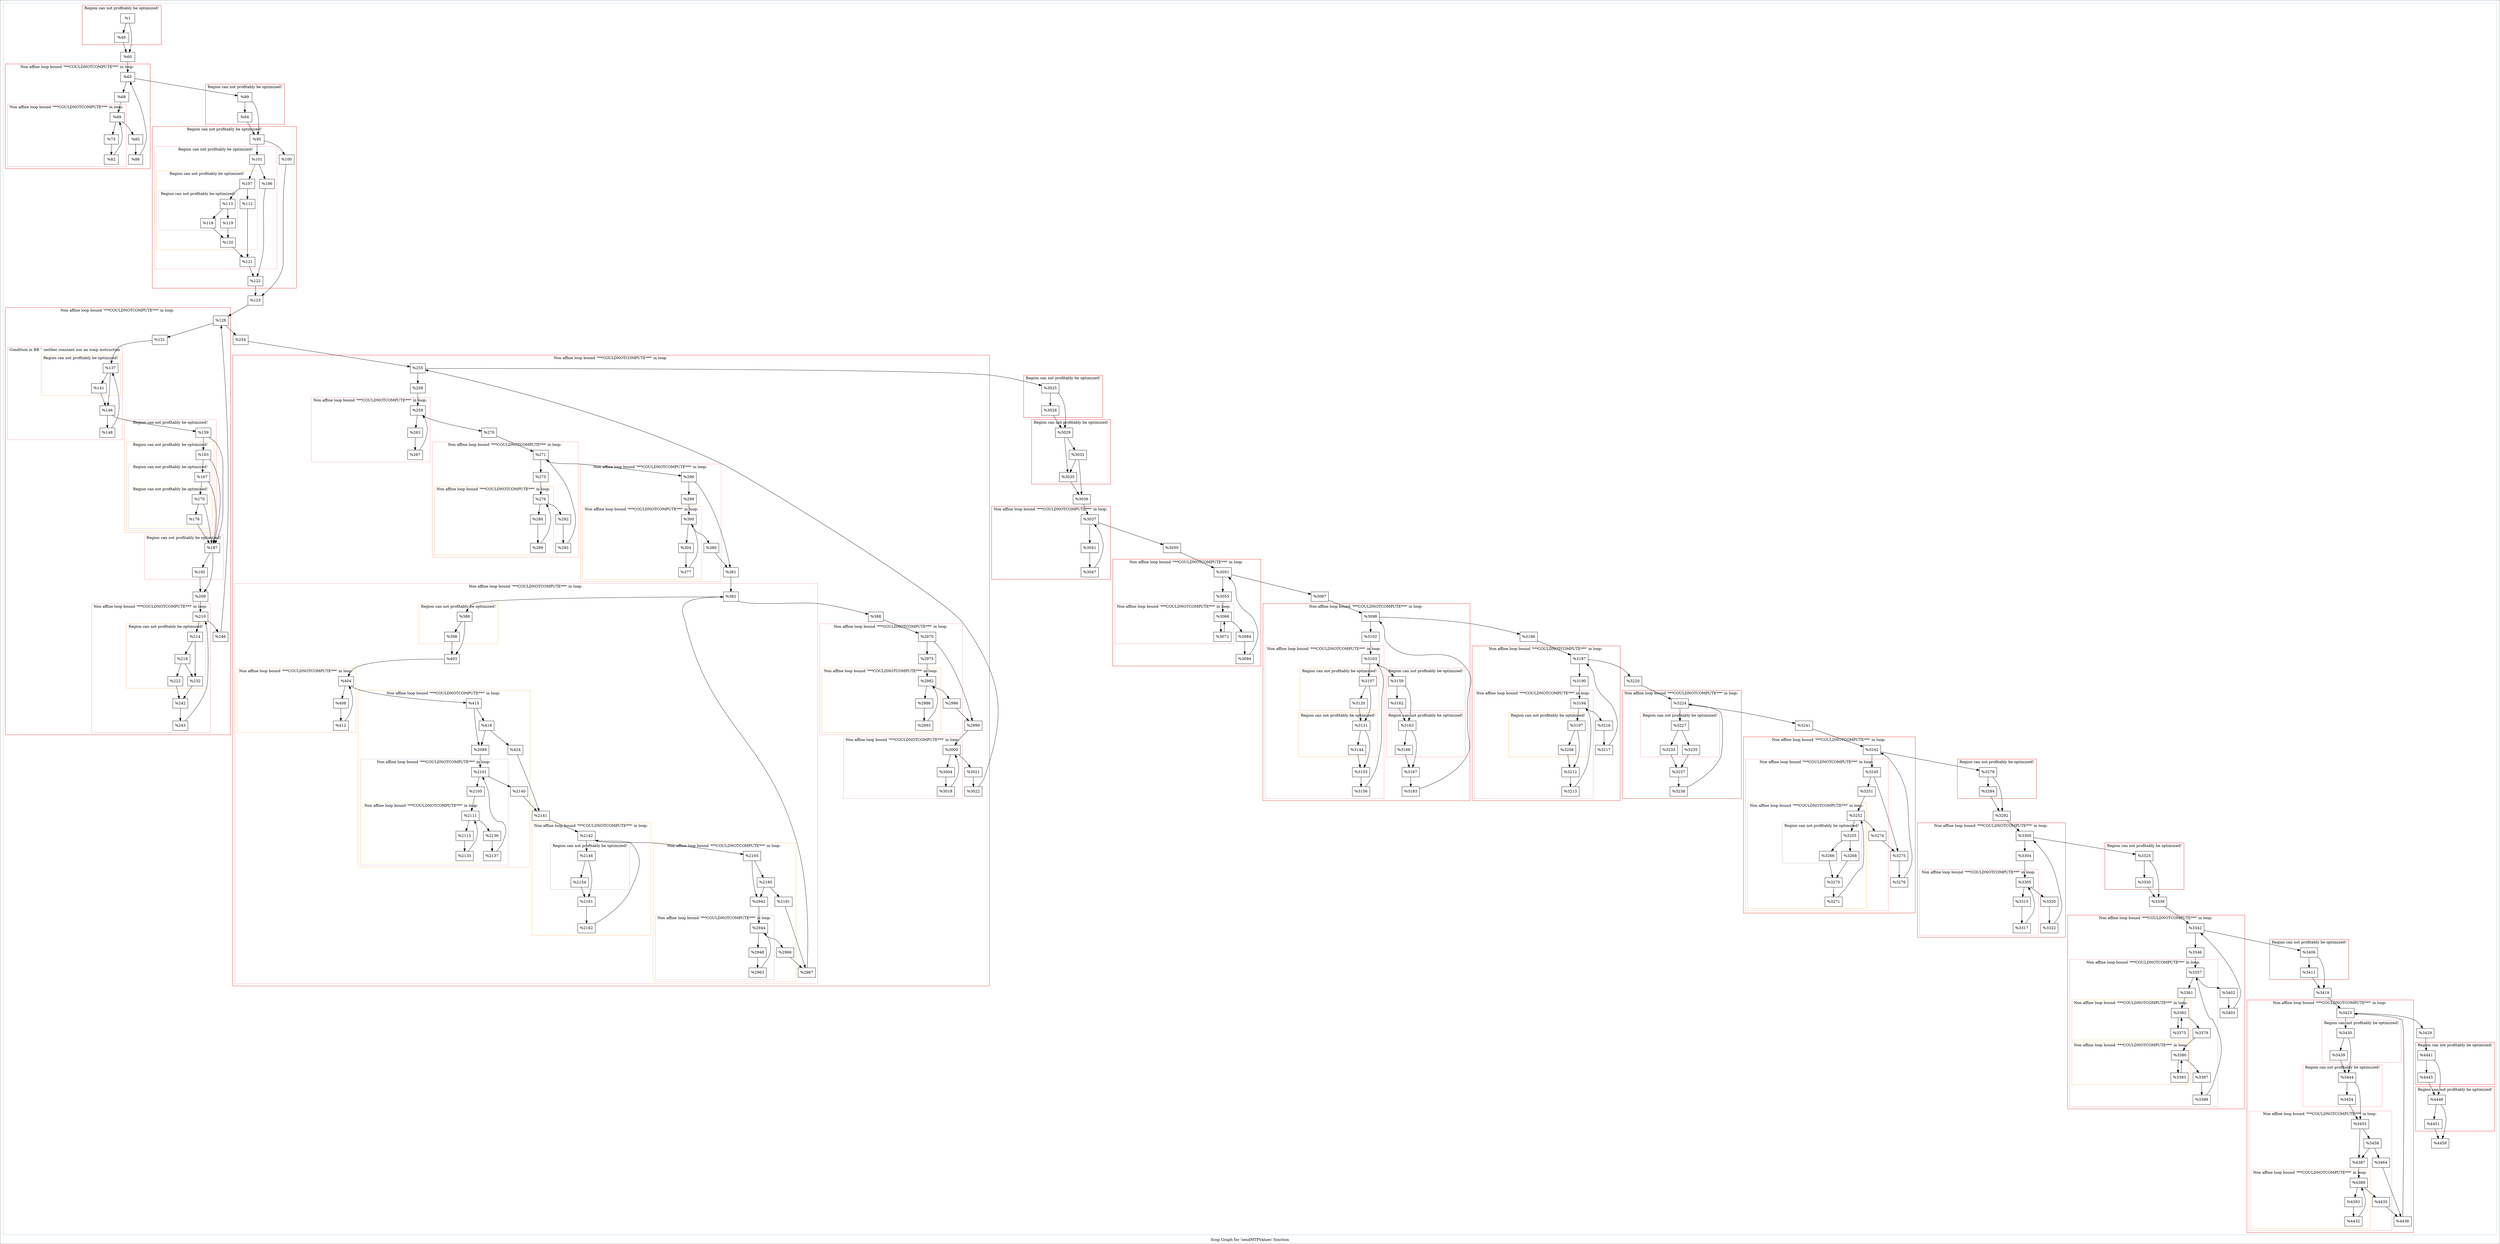 digraph "Scop Graph for 'sendMTFValues' function" {
	label="Scop Graph for 'sendMTFValues' function";

	Node0x1951f70 [shape=record,label="{%1}"];
	Node0x1951f70 -> Node0x1951f50;
	Node0x1951f70 -> Node0x1958860;
	Node0x1951f50 [shape=record,label="{%48}"];
	Node0x1951f50 -> Node0x1958860;
	Node0x1958860 [shape=record,label="{%60}"];
	Node0x1958860 -> Node0x1958920;
	Node0x1958920 [shape=record,label="{%65}"];
	Node0x1958920 -> Node0x1958980;
	Node0x1958920 -> Node0x1927420;
	Node0x1958980 [shape=record,label="{%68}"];
	Node0x1958980 -> Node0x1927480;
	Node0x1927480 [shape=record,label="{%69}"];
	Node0x1927480 -> Node0x19274e0;
	Node0x1927480 -> Node0x1927540;
	Node0x19274e0 [shape=record,label="{%73}"];
	Node0x19274e0 -> Node0x19275a0;
	Node0x19275a0 [shape=record,label="{%82}"];
	Node0x19275a0 -> Node0x1927480[constraint=false];
	Node0x1927540 [shape=record,label="{%85}"];
	Node0x1927540 -> Node0x1927600;
	Node0x1927600 [shape=record,label="{%86}"];
	Node0x1927600 -> Node0x1958920[constraint=false];
	Node0x1927420 [shape=record,label="{%89}"];
	Node0x1927420 -> Node0x1927660;
	Node0x1927420 -> Node0x19276c0;
	Node0x1927660 [shape=record,label="{%95}"];
	Node0x1927660 -> Node0x1927720;
	Node0x1927660 -> Node0x1979dd0;
	Node0x1927720 [shape=record,label="{%100}"];
	Node0x1927720 -> Node0x1979e30;
	Node0x1979e30 [shape=record,label="{%123}"];
	Node0x1979e30 -> Node0x1979e90;
	Node0x1979e90 [shape=record,label="{%128}"];
	Node0x1979e90 -> Node0x1979ef0;
	Node0x1979e90 -> Node0x1979f50;
	Node0x1979ef0 [shape=record,label="{%131}"];
	Node0x1979ef0 -> Node0x1979fb0;
	Node0x1979fb0 [shape=record,label="{%137}"];
	Node0x1979fb0 -> Node0x197a010;
	Node0x1979fb0 -> Node0x197a070;
	Node0x197a010 [shape=record,label="{%141}"];
	Node0x197a010 -> Node0x197a070;
	Node0x197a070 [shape=record,label="{%146}"];
	Node0x197a070 -> Node0x197a0d0;
	Node0x197a070 -> Node0x197a130;
	Node0x197a0d0 [shape=record,label="{%148}"];
	Node0x197a0d0 -> Node0x1979fb0[constraint=false];
	Node0x197a130 [shape=record,label="{%159}"];
	Node0x197a130 -> Node0x197a190;
	Node0x197a130 -> Node0x197a1f0;
	Node0x197a190 [shape=record,label="{%163}"];
	Node0x197a190 -> Node0x197a250;
	Node0x197a190 -> Node0x197a1f0;
	Node0x197a250 [shape=record,label="{%167}"];
	Node0x197a250 -> Node0x197a2b0;
	Node0x197a250 -> Node0x197a1f0;
	Node0x197a2b0 [shape=record,label="{%170}"];
	Node0x197a2b0 -> Node0x197a820;
	Node0x197a2b0 -> Node0x197a1f0;
	Node0x197a820 [shape=record,label="{%176}"];
	Node0x197a820 -> Node0x197a1f0;
	Node0x197a1f0 [shape=record,label="{%187}"];
	Node0x197a1f0 -> Node0x197a880;
	Node0x197a1f0 -> Node0x197a8e0;
	Node0x197a880 [shape=record,label="{%192}"];
	Node0x197a880 -> Node0x197a8e0;
	Node0x197a8e0 [shape=record,label="{%209}"];
	Node0x197a8e0 -> Node0x197a940;
	Node0x197a940 [shape=record,label="{%210}"];
	Node0x197a940 -> Node0x197a9a0;
	Node0x197a940 -> Node0x197aa00;
	Node0x197a9a0 [shape=record,label="{%214}"];
	Node0x197a9a0 -> Node0x197aa60;
	Node0x197a9a0 -> Node0x197aac0;
	Node0x197aa60 [shape=record,label="{%218}"];
	Node0x197aa60 -> Node0x197ab20;
	Node0x197aa60 -> Node0x197aac0;
	Node0x197ab20 [shape=record,label="{%222}"];
	Node0x197ab20 -> Node0x197ab80;
	Node0x197ab80 [shape=record,label="{%242}"];
	Node0x197ab80 -> Node0x197abe0;
	Node0x197abe0 [shape=record,label="{%243}"];
	Node0x197abe0 -> Node0x197a940[constraint=false];
	Node0x197aac0 [shape=record,label="{%232}"];
	Node0x197aac0 -> Node0x197ab80;
	Node0x197aa00 [shape=record,label="{%246}"];
	Node0x197aa00 -> Node0x1979e90[constraint=false];
	Node0x1979f50 [shape=record,label="{%254}"];
	Node0x1979f50 -> Node0x197ac40;
	Node0x197ac40 [shape=record,label="{%255}"];
	Node0x197ac40 -> Node0x197aca0;
	Node0x197ac40 -> Node0x197ad00;
	Node0x197aca0 [shape=record,label="{%258}"];
	Node0x197aca0 -> Node0x197ad60;
	Node0x197ad60 [shape=record,label="{%259}"];
	Node0x197ad60 -> Node0x197adc0;
	Node0x197ad60 -> Node0x197ae20;
	Node0x197adc0 [shape=record,label="{%263}"];
	Node0x197adc0 -> Node0x197ae80;
	Node0x197ae80 [shape=record,label="{%267}"];
	Node0x197ae80 -> Node0x197ad60[constraint=false];
	Node0x197ae20 [shape=record,label="{%270}"];
	Node0x197ae20 -> Node0x197aee0;
	Node0x197aee0 [shape=record,label="{%271}"];
	Node0x197aee0 -> Node0x197af40;
	Node0x197aee0 -> Node0x197afa0;
	Node0x197af40 [shape=record,label="{%275}"];
	Node0x197af40 -> Node0x197b000;
	Node0x197b000 [shape=record,label="{%276}"];
	Node0x197b000 -> Node0x197b060;
	Node0x197b000 -> Node0x197b0c0;
	Node0x197b060 [shape=record,label="{%280}"];
	Node0x197b060 -> Node0x197b120;
	Node0x197b120 [shape=record,label="{%289}"];
	Node0x197b120 -> Node0x197b000[constraint=false];
	Node0x197b0c0 [shape=record,label="{%292}"];
	Node0x197b0c0 -> Node0x197b180;
	Node0x197b180 [shape=record,label="{%293}"];
	Node0x197b180 -> Node0x197aee0[constraint=false];
	Node0x197afa0 [shape=record,label="{%296}"];
	Node0x197afa0 -> Node0x197b1e0;
	Node0x197afa0 -> Node0x197b240;
	Node0x197b1e0 [shape=record,label="{%299}"];
	Node0x197b1e0 -> Node0x197b2a0;
	Node0x197b2a0 [shape=record,label="{%300}"];
	Node0x197b2a0 -> Node0x197b300;
	Node0x197b2a0 -> Node0x197b360;
	Node0x197b300 [shape=record,label="{%304}"];
	Node0x197b300 -> Node0x197b3c0;
	Node0x197b3c0 [shape=record,label="{%377}"];
	Node0x197b3c0 -> Node0x197b2a0[constraint=false];
	Node0x197b360 [shape=record,label="{%380}"];
	Node0x197b360 -> Node0x197b240;
	Node0x197b240 [shape=record,label="{%381}"];
	Node0x197b240 -> Node0x197b420;
	Node0x197b420 [shape=record,label="{%382}"];
	Node0x197b420 -> Node0x197b480;
	Node0x197b420 -> Node0x197b4e0;
	Node0x197b480 [shape=record,label="{%388}"];
	Node0x197b480 -> Node0x197b540;
	Node0x197b540 [shape=record,label="{%2970}"];
	Node0x197b540 -> Node0x197b5a0;
	Node0x197b540 -> Node0x197b600;
	Node0x197b5a0 [shape=record,label="{%2975}"];
	Node0x197b5a0 -> Node0x197b660;
	Node0x197b660 [shape=record,label="{%2982}"];
	Node0x197b660 -> Node0x197b6c0;
	Node0x197b660 -> Node0x197b720;
	Node0x197b6c0 [shape=record,label="{%2986}"];
	Node0x197b6c0 -> Node0x197b780;
	Node0x197b780 [shape=record,label="{%2993}"];
	Node0x197b780 -> Node0x197b660[constraint=false];
	Node0x197b720 [shape=record,label="{%2996}"];
	Node0x197b720 -> Node0x197b600;
	Node0x197b600 [shape=record,label="{%2999}"];
	Node0x197b600 -> Node0x197b7e0;
	Node0x197b7e0 [shape=record,label="{%3000}"];
	Node0x197b7e0 -> Node0x197b840;
	Node0x197b7e0 -> Node0x197b8a0;
	Node0x197b840 [shape=record,label="{%3004}"];
	Node0x197b840 -> Node0x197b900;
	Node0x197b900 [shape=record,label="{%3018}"];
	Node0x197b900 -> Node0x197b7e0[constraint=false];
	Node0x197b8a0 [shape=record,label="{%3021}"];
	Node0x197b8a0 -> Node0x197b960;
	Node0x197b960 [shape=record,label="{%3022}"];
	Node0x197b960 -> Node0x197ac40[constraint=false];
	Node0x197b4e0 [shape=record,label="{%389}"];
	Node0x197b4e0 -> Node0x197b9c0;
	Node0x197b4e0 -> Node0x197ba20;
	Node0x197b9c0 [shape=record,label="{%398}"];
	Node0x197b9c0 -> Node0x197ba20;
	Node0x197ba20 [shape=record,label="{%403}"];
	Node0x197ba20 -> Node0x197ba80;
	Node0x197ba80 [shape=record,label="{%404}"];
	Node0x197ba80 -> Node0x197bae0;
	Node0x197ba80 -> Node0x197bb40;
	Node0x197bae0 [shape=record,label="{%408}"];
	Node0x197bae0 -> Node0x197bba0;
	Node0x197bba0 [shape=record,label="{%412}"];
	Node0x197bba0 -> Node0x197ba80[constraint=false];
	Node0x197bb40 [shape=record,label="{%415}"];
	Node0x197bb40 -> Node0x197bc00;
	Node0x197bb40 -> Node0x197bc60;
	Node0x197bc00 [shape=record,label="{%418}"];
	Node0x197bc00 -> Node0x197bcc0;
	Node0x197bc00 -> Node0x197bc60;
	Node0x197bcc0 [shape=record,label="{%424}"];
	Node0x197bcc0 -> Node0x197bd20;
	Node0x197bd20 [shape=record,label="{%2141}"];
	Node0x197bd20 -> Node0x197bd80;
	Node0x197bd80 [shape=record,label="{%2142}"];
	Node0x197bd80 -> Node0x197bde0;
	Node0x197bd80 -> Node0x197be40;
	Node0x197bde0 [shape=record,label="{%2146}"];
	Node0x197bde0 -> Node0x197bea0;
	Node0x197bde0 -> Node0x197bf00;
	Node0x197bea0 [shape=record,label="{%2154}"];
	Node0x197bea0 -> Node0x197bf00;
	Node0x197bf00 [shape=record,label="{%2161}"];
	Node0x197bf00 -> Node0x197a310;
	Node0x197a310 [shape=record,label="{%2162}"];
	Node0x197a310 -> Node0x197bd80[constraint=false];
	Node0x197be40 [shape=record,label="{%2165}"];
	Node0x197be40 -> Node0x197a370;
	Node0x197be40 -> Node0x197a3d0;
	Node0x197a370 [shape=record,label="{%2185}"];
	Node0x197a370 -> Node0x197a430;
	Node0x197a370 -> Node0x197a3d0;
	Node0x197a430 [shape=record,label="{%2191}"];
	Node0x197a430 -> Node0x197a490;
	Node0x197a490 [shape=record,label="{%2967}"];
	Node0x197a490 -> Node0x197b420[constraint=false];
	Node0x197a3d0 [shape=record,label="{%2942}"];
	Node0x197a3d0 -> Node0x197a4f0;
	Node0x197a4f0 [shape=record,label="{%2944}"];
	Node0x197a4f0 -> Node0x197a550;
	Node0x197a4f0 -> Node0x197a5b0;
	Node0x197a550 [shape=record,label="{%2948}"];
	Node0x197a550 -> Node0x197a610;
	Node0x197a610 [shape=record,label="{%2963}"];
	Node0x197a610 -> Node0x197a4f0[constraint=false];
	Node0x197a5b0 [shape=record,label="{%2966}"];
	Node0x197a5b0 -> Node0x197a490;
	Node0x197bc60 [shape=record,label="{%2099}"];
	Node0x197bc60 -> Node0x197a670;
	Node0x197a670 [shape=record,label="{%2101}"];
	Node0x197a670 -> Node0x197a6d0;
	Node0x197a670 -> Node0x197a730;
	Node0x197a6d0 [shape=record,label="{%2105}"];
	Node0x197a6d0 -> Node0x197a790;
	Node0x197a790 [shape=record,label="{%2111}"];
	Node0x197a790 -> Node0x197a7f0;
	Node0x197a790 -> Node0x197d1c0;
	Node0x197a7f0 [shape=record,label="{%2115}"];
	Node0x197a7f0 -> Node0x197d220;
	Node0x197d220 [shape=record,label="{%2133}"];
	Node0x197d220 -> Node0x197a790[constraint=false];
	Node0x197d1c0 [shape=record,label="{%2136}"];
	Node0x197d1c0 -> Node0x197d280;
	Node0x197d280 [shape=record,label="{%2137}"];
	Node0x197d280 -> Node0x197a670[constraint=false];
	Node0x197a730 [shape=record,label="{%2140}"];
	Node0x197a730 -> Node0x197bd20;
	Node0x197ad00 [shape=record,label="{%3025}"];
	Node0x197ad00 -> Node0x197d2e0;
	Node0x197ad00 -> Node0x197d340;
	Node0x197d2e0 [shape=record,label="{%3029}"];
	Node0x197d2e0 -> Node0x197d3a0;
	Node0x197d2e0 -> Node0x197d400;
	Node0x197d3a0 [shape=record,label="{%3032}"];
	Node0x197d3a0 -> Node0x197d460;
	Node0x197d3a0 -> Node0x197d400;
	Node0x197d460 [shape=record,label="{%3036}"];
	Node0x197d460 -> Node0x197d4c0;
	Node0x197d4c0 [shape=record,label="{%3037}"];
	Node0x197d4c0 -> Node0x197d520;
	Node0x197d4c0 -> Node0x197d580;
	Node0x197d520 [shape=record,label="{%3041}"];
	Node0x197d520 -> Node0x197d5e0;
	Node0x197d5e0 [shape=record,label="{%3047}"];
	Node0x197d5e0 -> Node0x197d4c0[constraint=false];
	Node0x197d580 [shape=record,label="{%3050}"];
	Node0x197d580 -> Node0x197d640;
	Node0x197d640 [shape=record,label="{%3051}"];
	Node0x197d640 -> Node0x197d6a0;
	Node0x197d640 -> Node0x197d700;
	Node0x197d6a0 [shape=record,label="{%3055}"];
	Node0x197d6a0 -> Node0x197d760;
	Node0x197d760 [shape=record,label="{%3066}"];
	Node0x197d760 -> Node0x197d7c0;
	Node0x197d760 -> Node0x197d820;
	Node0x197d7c0 [shape=record,label="{%3072}"];
	Node0x197d7c0 -> Node0x197d760[constraint=false];
	Node0x197d820 [shape=record,label="{%3084}"];
	Node0x197d820 -> Node0x197d880;
	Node0x197d880 [shape=record,label="{%3094}"];
	Node0x197d880 -> Node0x197d640[constraint=false];
	Node0x197d700 [shape=record,label="{%3097}"];
	Node0x197d700 -> Node0x197d8e0;
	Node0x197d8e0 [shape=record,label="{%3098}"];
	Node0x197d8e0 -> Node0x197d940;
	Node0x197d8e0 -> Node0x197d9a0;
	Node0x197d940 [shape=record,label="{%3102}"];
	Node0x197d940 -> Node0x197da00;
	Node0x197da00 [shape=record,label="{%3103}"];
	Node0x197da00 -> Node0x197da60;
	Node0x197da00 -> Node0x197dac0;
	Node0x197da60 [shape=record,label="{%3107}"];
	Node0x197da60 -> Node0x197db20;
	Node0x197da60 -> Node0x197db80;
	Node0x197db20 [shape=record,label="{%3120}"];
	Node0x197db20 -> Node0x197db80;
	Node0x197db80 [shape=record,label="{%3131}"];
	Node0x197db80 -> Node0x197dbe0;
	Node0x197db80 -> Node0x197dc40;
	Node0x197dbe0 [shape=record,label="{%3144}"];
	Node0x197dbe0 -> Node0x197dc40;
	Node0x197dc40 [shape=record,label="{%3155}"];
	Node0x197dc40 -> Node0x197dca0;
	Node0x197dca0 [shape=record,label="{%3156}"];
	Node0x197dca0 -> Node0x197da00[constraint=false];
	Node0x197dac0 [shape=record,label="{%3159}"];
	Node0x197dac0 -> Node0x197dd00;
	Node0x197dac0 -> Node0x197dd60;
	Node0x197dd00 [shape=record,label="{%3162}"];
	Node0x197dd00 -> Node0x197dd60;
	Node0x197dd60 [shape=record,label="{%3163}"];
	Node0x197dd60 -> Node0x197ddc0;
	Node0x197dd60 -> Node0x197de20;
	Node0x197ddc0 [shape=record,label="{%3166}"];
	Node0x197ddc0 -> Node0x197de20;
	Node0x197de20 [shape=record,label="{%3167}"];
	Node0x197de20 -> Node0x197de80;
	Node0x197de80 [shape=record,label="{%3183}"];
	Node0x197de80 -> Node0x197d8e0[constraint=false];
	Node0x197d9a0 [shape=record,label="{%3186}"];
	Node0x197d9a0 -> Node0x197dee0;
	Node0x197dee0 [shape=record,label="{%3187}"];
	Node0x197dee0 -> Node0x197df40;
	Node0x197dee0 -> Node0x197dfa0;
	Node0x197df40 [shape=record,label="{%3190}"];
	Node0x197df40 -> Node0x197e000;
	Node0x197e000 [shape=record,label="{%3194}"];
	Node0x197e000 -> Node0x197e060;
	Node0x197e000 -> Node0x197e0c0;
	Node0x197e060 [shape=record,label="{%3197}"];
	Node0x197e060 -> Node0x197e120;
	Node0x197e060 -> Node0x197e180;
	Node0x197e120 [shape=record,label="{%3208}"];
	Node0x197e120 -> Node0x197e180;
	Node0x197e180 [shape=record,label="{%3212}"];
	Node0x197e180 -> Node0x197e1e0;
	Node0x197e1e0 [shape=record,label="{%3213}"];
	Node0x197e1e0 -> Node0x197e000[constraint=false];
	Node0x197e0c0 [shape=record,label="{%3216}"];
	Node0x197e0c0 -> Node0x197e240;
	Node0x197e240 [shape=record,label="{%3217}"];
	Node0x197e240 -> Node0x197dee0[constraint=false];
	Node0x197dfa0 [shape=record,label="{%3220}"];
	Node0x197dfa0 -> Node0x197e2a0;
	Node0x197e2a0 [shape=record,label="{%3224}"];
	Node0x197e2a0 -> Node0x197e300;
	Node0x197e2a0 -> Node0x197e360;
	Node0x197e300 [shape=record,label="{%3227}"];
	Node0x197e300 -> Node0x197e3c0;
	Node0x197e300 -> Node0x197e420;
	Node0x197e3c0 [shape=record,label="{%3233}"];
	Node0x197e3c0 -> Node0x197e480;
	Node0x197e480 [shape=record,label="{%3237}"];
	Node0x197e480 -> Node0x197e4e0;
	Node0x197e4e0 [shape=record,label="{%3238}"];
	Node0x197e4e0 -> Node0x197e2a0[constraint=false];
	Node0x197e420 [shape=record,label="{%3235}"];
	Node0x197e420 -> Node0x197e480;
	Node0x197e360 [shape=record,label="{%3241}"];
	Node0x197e360 -> Node0x197e540;
	Node0x197e540 [shape=record,label="{%3242}"];
	Node0x197e540 -> Node0x197e5a0;
	Node0x197e540 -> Node0x197e600;
	Node0x197e5a0 [shape=record,label="{%3245}"];
	Node0x197e5a0 -> Node0x197e660;
	Node0x197e5a0 -> Node0x197e6c0;
	Node0x197e660 [shape=record,label="{%3251}"];
	Node0x197e660 -> Node0x197e720;
	Node0x197e720 [shape=record,label="{%3252}"];
	Node0x197e720 -> Node0x197e780;
	Node0x197e720 -> Node0x197e7e0;
	Node0x197e780 [shape=record,label="{%3255}"];
	Node0x197e780 -> Node0x197e840;
	Node0x197e780 -> Node0x197e8a0;
	Node0x197e840 [shape=record,label="{%3266}"];
	Node0x197e840 -> Node0x197e900;
	Node0x197e900 [shape=record,label="{%3270}"];
	Node0x197e900 -> Node0x197e960;
	Node0x197e960 [shape=record,label="{%3271}"];
	Node0x197e960 -> Node0x197e720[constraint=false];
	Node0x197e8a0 [shape=record,label="{%3268}"];
	Node0x197e8a0 -> Node0x197e900;
	Node0x197e7e0 [shape=record,label="{%3274}"];
	Node0x197e7e0 -> Node0x197e6c0;
	Node0x197e6c0 [shape=record,label="{%3275}"];
	Node0x197e6c0 -> Node0x197e9c0;
	Node0x197e9c0 [shape=record,label="{%3276}"];
	Node0x197e9c0 -> Node0x197e540[constraint=false];
	Node0x197e600 [shape=record,label="{%3279}"];
	Node0x197e600 -> Node0x197ea20;
	Node0x197e600 -> Node0x197ea80;
	Node0x197ea20 [shape=record,label="{%3284}"];
	Node0x197ea20 -> Node0x197ea80;
	Node0x197ea80 [shape=record,label="{%3292}"];
	Node0x197ea80 -> Node0x197eae0;
	Node0x197eae0 [shape=record,label="{%3300}"];
	Node0x197eae0 -> Node0x197eb40;
	Node0x197eae0 -> Node0x197eba0;
	Node0x197eb40 [shape=record,label="{%3304}"];
	Node0x197eb40 -> Node0x197ec00;
	Node0x197ec00 [shape=record,label="{%3305}"];
	Node0x197ec00 -> Node0x197ec60;
	Node0x197ec00 -> Node0x197ecc0;
	Node0x197ec60 [shape=record,label="{%3315}"];
	Node0x197ec60 -> Node0x197ed20;
	Node0x197ed20 [shape=record,label="{%3317}"];
	Node0x197ed20 -> Node0x197ec00[constraint=false];
	Node0x197ecc0 [shape=record,label="{%3320}"];
	Node0x197ecc0 -> Node0x197ed80;
	Node0x197ed80 [shape=record,label="{%3322}"];
	Node0x197ed80 -> Node0x197eae0[constraint=false];
	Node0x197eba0 [shape=record,label="{%3325}"];
	Node0x197eba0 -> Node0x197ede0;
	Node0x197eba0 -> Node0x197ee40;
	Node0x197ede0 [shape=record,label="{%3330}"];
	Node0x197ede0 -> Node0x197ee40;
	Node0x197ee40 [shape=record,label="{%3338}"];
	Node0x197ee40 -> Node0x197eea0;
	Node0x197eea0 [shape=record,label="{%3342}"];
	Node0x197eea0 -> Node0x197ef00;
	Node0x197eea0 -> Node0x197ef60;
	Node0x197ef00 [shape=record,label="{%3346}"];
	Node0x197ef00 -> Node0x197efc0;
	Node0x197efc0 [shape=record,label="{%3357}"];
	Node0x197efc0 -> Node0x197f020;
	Node0x197efc0 -> Node0x197f080;
	Node0x197f020 [shape=record,label="{%3361}"];
	Node0x197f020 -> Node0x197f0e0;
	Node0x197f0e0 [shape=record,label="{%3362}"];
	Node0x197f0e0 -> Node0x197f140;
	Node0x197f0e0 -> Node0x197f1a0;
	Node0x197f140 [shape=record,label="{%3375}"];
	Node0x197f140 -> Node0x197f0e0[constraint=false];
	Node0x197f1a0 [shape=record,label="{%3379}"];
	Node0x197f1a0 -> Node0x197f200;
	Node0x197f200 [shape=record,label="{%3380}"];
	Node0x197f200 -> Node0x197f260;
	Node0x197f200 -> Node0x197f2c0;
	Node0x197f260 [shape=record,label="{%3393}"];
	Node0x197f260 -> Node0x197f200[constraint=false];
	Node0x197f2c0 [shape=record,label="{%3397}"];
	Node0x197f2c0 -> Node0x197f320;
	Node0x197f320 [shape=record,label="{%3399}"];
	Node0x197f320 -> Node0x197efc0[constraint=false];
	Node0x197f080 [shape=record,label="{%3402}"];
	Node0x197f080 -> Node0x197f380;
	Node0x197f380 [shape=record,label="{%3403}"];
	Node0x197f380 -> Node0x197eea0[constraint=false];
	Node0x197ef60 [shape=record,label="{%3406}"];
	Node0x197ef60 -> Node0x197f3e0;
	Node0x197ef60 -> Node0x197f440;
	Node0x197f3e0 [shape=record,label="{%3411}"];
	Node0x197f3e0 -> Node0x197f440;
	Node0x197f440 [shape=record,label="{%3419}"];
	Node0x197f440 -> Node0x197c970;
	Node0x197c970 [shape=record,label="{%3423}"];
	Node0x197c970 -> Node0x197c9d0;
	Node0x197c970 -> Node0x197ca30;
	Node0x197c9d0 [shape=record,label="{%3429}"];
	Node0x197c9d0 -> Node0x197ca90;
	Node0x197ca90 [shape=record,label="{%4441}"];
	Node0x197ca90 -> Node0x197caf0;
	Node0x197ca90 -> Node0x197cb50;
	Node0x197caf0 [shape=record,label="{%4446}"];
	Node0x197caf0 -> Node0x197cbb0;
	Node0x197caf0 -> Node0x197cc10;
	Node0x197cbb0 [shape=record,label="{%4451}"];
	Node0x197cbb0 -> Node0x197cc10;
	Node0x197cc10 [shape=record,label="{%4459}"];
	Node0x197cb50 [shape=record,label="{%4445}"];
	Node0x197cb50 -> Node0x197caf0;
	Node0x197ca30 [shape=record,label="{%3430}"];
	Node0x197ca30 -> Node0x197cc70;
	Node0x197ca30 -> Node0x197ccd0;
	Node0x197cc70 [shape=record,label="{%3439}"];
	Node0x197cc70 -> Node0x197ccd0;
	Node0x197ccd0 [shape=record,label="{%3444}"];
	Node0x197ccd0 -> Node0x197cd30;
	Node0x197ccd0 -> Node0x197cd90;
	Node0x197cd30 [shape=record,label="{%3455}"];
	Node0x197cd30 -> Node0x197cdf0;
	Node0x197cd30 -> Node0x197ce50;
	Node0x197cdf0 [shape=record,label="{%3458}"];
	Node0x197cdf0 -> Node0x197ceb0;
	Node0x197cdf0 -> Node0x197ce50;
	Node0x197ceb0 [shape=record,label="{%3464}"];
	Node0x197ceb0 -> Node0x197cf10;
	Node0x197cf10 [shape=record,label="{%4436}"];
	Node0x197cf10 -> Node0x197c970[constraint=false];
	Node0x197ce50 [shape=record,label="{%4387}"];
	Node0x197ce50 -> Node0x197cf70;
	Node0x197cf70 [shape=record,label="{%4389}"];
	Node0x197cf70 -> Node0x197cfd0;
	Node0x197cf70 -> Node0x197d030;
	Node0x197cfd0 [shape=record,label="{%4393}"];
	Node0x197cfd0 -> Node0x197d090;
	Node0x197d090 [shape=record,label="{%4432}"];
	Node0x197d090 -> Node0x197cf70[constraint=false];
	Node0x197d030 [shape=record,label="{%4435}"];
	Node0x197d030 -> Node0x197cf10;
	Node0x197cd90 [shape=record,label="{%3454}"];
	Node0x197cd90 -> Node0x197cd30;
	Node0x197d400 [shape=record,label="{%3035}"];
	Node0x197d400 -> Node0x197d460;
	Node0x197d340 [shape=record,label="{%3028}"];
	Node0x197d340 -> Node0x197d2e0;
	Node0x1979dd0 [shape=record,label="{%101}"];
	Node0x1979dd0 -> Node0x197d0f0;
	Node0x1979dd0 -> Node0x197d150;
	Node0x197d0f0 [shape=record,label="{%106}"];
	Node0x197d0f0 -> Node0x19804f0;
	Node0x19804f0 [shape=record,label="{%122}"];
	Node0x19804f0 -> Node0x1979e30;
	Node0x197d150 [shape=record,label="{%107}"];
	Node0x197d150 -> Node0x1980550;
	Node0x197d150 -> Node0x19805b0;
	Node0x1980550 [shape=record,label="{%112}"];
	Node0x1980550 -> Node0x1980610;
	Node0x1980610 [shape=record,label="{%121}"];
	Node0x1980610 -> Node0x19804f0;
	Node0x19805b0 [shape=record,label="{%113}"];
	Node0x19805b0 -> Node0x1980670;
	Node0x19805b0 -> Node0x19806d0;
	Node0x1980670 [shape=record,label="{%118}"];
	Node0x1980670 -> Node0x1980730;
	Node0x1980730 [shape=record,label="{%120}"];
	Node0x1980730 -> Node0x1980610;
	Node0x19806d0 [shape=record,label="{%119}"];
	Node0x19806d0 -> Node0x1980730;
	Node0x19276c0 [shape=record,label="{%94}"];
	Node0x19276c0 -> Node0x1927660;
	colorscheme = "paired12"
        subgraph cluster_0x1928260 {
          label = "";
          style = solid;
          color = 1
          subgraph cluster_0x192ad10 {
            label = "Region can not profitably be optimized!";
            style = solid;
            color = 6
            Node0x1951f70;
            Node0x1951f50;
          }
          subgraph cluster_0x192ac90 {
            label = "Non affine loop bound '***COULDNOTCOMPUTE***' in loop: ";
            style = solid;
            color = 6
            subgraph cluster_0x18ff570 {
              label = "Non affine loop bound '***COULDNOTCOMPUTE***' in loop: ";
              style = solid;
              color = 5
              Node0x1927480;
              Node0x19274e0;
              Node0x19275a0;
            }
            Node0x1958920;
            Node0x1958980;
            Node0x1927540;
            Node0x1927600;
          }
          subgraph cluster_0x192ac10 {
            label = "Region can not profitably be optimized!";
            style = solid;
            color = 6
            Node0x1927420;
            Node0x19276c0;
          }
          subgraph cluster_0x192ab90 {
            label = "Region can not profitably be optimized!";
            style = solid;
            color = 6
            subgraph cluster_0x192ab10 {
              label = "Region can not profitably be optimized!";
              style = solid;
              color = 5
              subgraph cluster_0x192aa90 {
                label = "Region can not profitably be optimized!";
                style = solid;
                color = 7
                subgraph cluster_0x192aa10 {
                  label = "Region can not profitably be optimized!";
                  style = solid;
                  color = 9
                  Node0x19805b0;
                  Node0x1980670;
                  Node0x19806d0;
                }
                Node0x197d150;
                Node0x1980550;
                Node0x1980730;
              }
              Node0x1979dd0;
              Node0x197d0f0;
              Node0x1980610;
            }
            Node0x1927660;
            Node0x1927720;
            Node0x19804f0;
          }
          subgraph cluster_0x192a990 {
            label = "Non affine loop bound '***COULDNOTCOMPUTE***' in loop: ";
            style = solid;
            color = 6
            subgraph cluster_0x1924430 {
              label = "Condition in BB '' neither constant nor an icmp instruction";
              style = solid;
              color = 5
              subgraph cluster_0x19243b0 {
                label = "Region can not profitably be optimized!";
                style = solid;
                color = 7
                Node0x1979fb0;
                Node0x197a010;
              }
              Node0x197a070;
              Node0x197a0d0;
            }
            subgraph cluster_0x1924330 {
              label = "Region can not profitably be optimized!";
              style = solid;
              color = 5
              subgraph cluster_0x159efa0 {
                label = "Region can not profitably be optimized!";
                style = solid;
                color = 7
                subgraph cluster_0x1924ed0 {
                  label = "Region can not profitably be optimized!";
                  style = solid;
                  color = 9
                  subgraph cluster_0x1924e50 {
                    label = "Region can not profitably be optimized!";
                    style = solid;
                    color = 11
                    Node0x197a2b0;
                    Node0x197a820;
                  }
                  Node0x197a250;
                }
                Node0x197a190;
              }
              Node0x197a130;
            }
            subgraph cluster_0x19242b0 {
              label = "Region can not profitably be optimized!";
              style = solid;
              color = 5
              Node0x197a1f0;
              Node0x197a880;
            }
            subgraph cluster_0x1924230 {
              label = "Non affine loop bound '***COULDNOTCOMPUTE***' in loop: ";
              style = solid;
              color = 5
              subgraph cluster_0x19241b0 {
                label = "Region can not profitably be optimized!";
                style = solid;
                color = 7
                Node0x197a9a0;
                Node0x197aa60;
                Node0x197ab20;
                Node0x197aac0;
              }
              Node0x197a940;
              Node0x197ab80;
              Node0x197abe0;
            }
            Node0x1979e90;
            Node0x1979ef0;
            Node0x197a8e0;
            Node0x197aa00;
          }
          subgraph cluster_0x192a910 {
            label = "Non affine loop bound '***COULDNOTCOMPUTE***' in loop: ";
            style = solid;
            color = 6
            subgraph cluster_0x1929140 {
              label = "Non affine loop bound '***COULDNOTCOMPUTE***' in loop: ";
              style = solid;
              color = 5
              Node0x197ad60;
              Node0x197adc0;
              Node0x197ae80;
            }
            subgraph cluster_0x19290c0 {
              label = "Non affine loop bound '***COULDNOTCOMPUTE***' in loop: ";
              style = solid;
              color = 5
              subgraph cluster_0x19244b0 {
                label = "Non affine loop bound '***COULDNOTCOMPUTE***' in loop: ";
                style = solid;
                color = 7
                Node0x197b000;
                Node0x197b060;
                Node0x197b120;
              }
              Node0x197aee0;
              Node0x197af40;
              Node0x197b0c0;
              Node0x197b180;
            }
            subgraph cluster_0x1929040 {
              label = "Non affine loop bound '***COULDNOTCOMPUTE***' in loop: ";
              style = solid;
              color = 5
              subgraph cluster_0x1924530 {
                label = "Non affine loop bound '***COULDNOTCOMPUTE***' in loop: ";
                style = solid;
                color = 7
                Node0x197b2a0;
                Node0x197b300;
                Node0x197b3c0;
              }
              Node0x197afa0;
              Node0x197b1e0;
              Node0x197b360;
            }
            subgraph cluster_0x1928fc0 {
              label = "Non affine loop bound '***COULDNOTCOMPUTE***' in loop: ";
              style = solid;
              color = 5
              subgraph cluster_0x1928f40 {
                label = "Region can not profitably be optimized!";
                style = solid;
                color = 7
                Node0x197b4e0;
                Node0x197b9c0;
              }
              subgraph cluster_0x1928ec0 {
                label = "Non affine loop bound '***COULDNOTCOMPUTE***' in loop: ";
                style = solid;
                color = 7
                Node0x197ba80;
                Node0x197bae0;
                Node0x197bba0;
              }
              subgraph cluster_0x1928e40 {
                label = "Non affine loop bound '***COULDNOTCOMPUTE***' in loop: ";
                style = solid;
                color = 7
                subgraph cluster_0x1928dc0 {
                  label = "Non affine loop bound '***COULDNOTCOMPUTE***' in loop: ";
                  style = solid;
                  color = 9
                  subgraph cluster_0x1924930 {
                    label = "Non affine loop bound '***COULDNOTCOMPUTE***' in loop: ";
                    style = solid;
                    color = 11
                    Node0x197a790;
                    Node0x197a7f0;
                    Node0x197d220;
                  }
                  Node0x197a670;
                  Node0x197a6d0;
                  Node0x197d1c0;
                  Node0x197d280;
                }
                Node0x197bb40;
                Node0x197bc00;
                Node0x197bcc0;
                Node0x197bc60;
                Node0x197a730;
              }
              subgraph cluster_0x19248b0 {
                label = "Non affine loop bound '***COULDNOTCOMPUTE***' in loop: ";
                style = solid;
                color = 7
                subgraph cluster_0x1924730 {
                  label = "Region can not profitably be optimized!";
                  style = solid;
                  color = 9
                  Node0x197bde0;
                  Node0x197bea0;
                }
                Node0x197bd80;
                Node0x197bf00;
                Node0x197a310;
              }
              subgraph cluster_0x1924830 {
                label = "Non affine loop bound '***COULDNOTCOMPUTE***' in loop: ";
                style = solid;
                color = 7
                subgraph cluster_0x19247b0 {
                  label = "Non affine loop bound '***COULDNOTCOMPUTE***' in loop: ";
                  style = solid;
                  color = 9
                  Node0x197a4f0;
                  Node0x197a550;
                  Node0x197a610;
                }
                Node0x197be40;
                Node0x197a370;
                Node0x197a430;
                Node0x197a3d0;
                Node0x197a5b0;
              }
              Node0x197b420;
              Node0x197ba20;
              Node0x197bd20;
              Node0x197a490;
            }
            subgraph cluster_0x19246b0 {
              label = "Non affine loop bound '***COULDNOTCOMPUTE***' in loop: ";
              style = solid;
              color = 5
              subgraph cluster_0x19245b0 {
                label = "Non affine loop bound '***COULDNOTCOMPUTE***' in loop: ";
                style = solid;
                color = 7
                Node0x197b660;
                Node0x197b6c0;
                Node0x197b780;
              }
              Node0x197b540;
              Node0x197b5a0;
              Node0x197b720;
            }
            subgraph cluster_0x1924630 {
              label = "Non affine loop bound '***COULDNOTCOMPUTE***' in loop: ";
              style = solid;
              color = 5
              Node0x197b7e0;
              Node0x197b840;
              Node0x197b900;
            }
            Node0x197ac40;
            Node0x197aca0;
            Node0x197ae20;
            Node0x197b240;
            Node0x197b480;
            Node0x197b600;
            Node0x197b8a0;
            Node0x197b960;
          }
          subgraph cluster_0x192a890 {
            label = "Region can not profitably be optimized!";
            style = solid;
            color = 6
            Node0x197ad00;
            Node0x197d340;
          }
          subgraph cluster_0x192a810 {
            label = "Region can not profitably be optimized!";
            style = solid;
            color = 6
            Node0x197d2e0;
            Node0x197d3a0;
            Node0x197d400;
          }
          subgraph cluster_0x192a790 {
            label = "Non affine loop bound '***COULDNOTCOMPUTE***' in loop: ";
            style = solid;
            color = 6
            Node0x197d4c0;
            Node0x197d520;
            Node0x197d5e0;
          }
          subgraph cluster_0x192a710 {
            label = "Non affine loop bound '***COULDNOTCOMPUTE***' in loop: ";
            style = solid;
            color = 6
            subgraph cluster_0x19291c0 {
              label = "Non affine loop bound '***COULDNOTCOMPUTE***' in loop: ";
              style = solid;
              color = 5
              Node0x197d760;
              Node0x197d7c0;
            }
            Node0x197d640;
            Node0x197d6a0;
            Node0x197d820;
            Node0x197d880;
          }
          subgraph cluster_0x192a690 {
            label = "Non affine loop bound '***COULDNOTCOMPUTE***' in loop: ";
            style = solid;
            color = 6
            subgraph cluster_0x1929440 {
              label = "Non affine loop bound '***COULDNOTCOMPUTE***' in loop: ";
              style = solid;
              color = 5
              subgraph cluster_0x19292c0 {
                label = "Region can not profitably be optimized!";
                style = solid;
                color = 7
                Node0x197da60;
                Node0x197db20;
              }
              subgraph cluster_0x1929240 {
                label = "Region can not profitably be optimized!";
                style = solid;
                color = 7
                Node0x197db80;
                Node0x197dbe0;
              }
              Node0x197da00;
              Node0x197dc40;
              Node0x197dca0;
            }
            subgraph cluster_0x19293c0 {
              label = "Region can not profitably be optimized!";
              style = solid;
              color = 5
              Node0x197dac0;
              Node0x197dd00;
            }
            subgraph cluster_0x1929340 {
              label = "Region can not profitably be optimized!";
              style = solid;
              color = 5
              Node0x197dd60;
              Node0x197ddc0;
            }
            Node0x197d8e0;
            Node0x197d940;
            Node0x197de20;
            Node0x197de80;
          }
          subgraph cluster_0x192a610 {
            label = "Non affine loop bound '***COULDNOTCOMPUTE***' in loop: ";
            style = solid;
            color = 6
            subgraph cluster_0x1929540 {
              label = "Non affine loop bound '***COULDNOTCOMPUTE***' in loop: ";
              style = solid;
              color = 5
              subgraph cluster_0x19294c0 {
                label = "Region can not profitably be optimized!";
                style = solid;
                color = 7
                Node0x197e060;
                Node0x197e120;
              }
              Node0x197e000;
              Node0x197e180;
              Node0x197e1e0;
            }
            Node0x197dee0;
            Node0x197df40;
            Node0x197e0c0;
            Node0x197e240;
          }
          subgraph cluster_0x192a590 {
            label = "Non affine loop bound '***COULDNOTCOMPUTE***' in loop: ";
            style = solid;
            color = 6
            subgraph cluster_0x19285b0 {
              label = "Region can not profitably be optimized!";
              style = solid;
              color = 5
              Node0x197e300;
              Node0x197e3c0;
              Node0x197e420;
            }
            Node0x197e2a0;
            Node0x197e480;
            Node0x197e4e0;
          }
          subgraph cluster_0x192a510 {
            label = "Non affine loop bound '***COULDNOTCOMPUTE***' in loop: ";
            style = solid;
            color = 6
            subgraph cluster_0x1928730 {
              label = "Non affine loop bound '***COULDNOTCOMPUTE***' in loop: ";
              style = solid;
              color = 5
              subgraph cluster_0x19286b0 {
                label = "Non affine loop bound '***COULDNOTCOMPUTE***' in loop: ";
                style = solid;
                color = 7
                subgraph cluster_0x1928630 {
                  label = "Region can not profitably be optimized!";
                  style = solid;
                  color = 9
                  Node0x197e780;
                  Node0x197e840;
                  Node0x197e8a0;
                }
                Node0x197e720;
                Node0x197e900;
                Node0x197e960;
              }
              Node0x197e5a0;
              Node0x197e660;
              Node0x197e7e0;
            }
            Node0x197e540;
            Node0x197e6c0;
            Node0x197e9c0;
          }
          subgraph cluster_0x192a490 {
            label = "Region can not profitably be optimized!";
            style = solid;
            color = 6
            Node0x197e600;
            Node0x197ea20;
          }
          subgraph cluster_0x192a410 {
            label = "Non affine loop bound '***COULDNOTCOMPUTE***' in loop: ";
            style = solid;
            color = 6
            subgraph cluster_0x19287b0 {
              label = "Non affine loop bound '***COULDNOTCOMPUTE***' in loop: ";
              style = solid;
              color = 5
              Node0x197ec00;
              Node0x197ec60;
              Node0x197ed20;
            }
            Node0x197eae0;
            Node0x197eb40;
            Node0x197ecc0;
            Node0x197ed80;
          }
          subgraph cluster_0x192a390 {
            label = "Region can not profitably be optimized!";
            style = solid;
            color = 6
            Node0x197eba0;
            Node0x197ede0;
          }
          subgraph cluster_0x192a310 {
            label = "Non affine loop bound '***COULDNOTCOMPUTE***' in loop: ";
            style = solid;
            color = 6
            subgraph cluster_0x1928930 {
              label = "Non affine loop bound '***COULDNOTCOMPUTE***' in loop: ";
              style = solid;
              color = 5
              subgraph cluster_0x19288b0 {
                label = "Non affine loop bound '***COULDNOTCOMPUTE***' in loop: ";
                style = solid;
                color = 7
                Node0x197f0e0;
                Node0x197f140;
              }
              subgraph cluster_0x1928830 {
                label = "Non affine loop bound '***COULDNOTCOMPUTE***' in loop: ";
                style = solid;
                color = 7
                Node0x197f200;
                Node0x197f260;
              }
              Node0x197efc0;
              Node0x197f020;
              Node0x197f1a0;
              Node0x197f2c0;
              Node0x197f320;
            }
            Node0x197eea0;
            Node0x197ef00;
            Node0x197f080;
            Node0x197f380;
          }
          subgraph cluster_0x1928d30 {
            label = "Region can not profitably be optimized!";
            style = solid;
            color = 6
            Node0x197ef60;
            Node0x197f3e0;
          }
          subgraph cluster_0x1928cb0 {
            label = "Non affine loop bound '***COULDNOTCOMPUTE***' in loop: ";
            style = solid;
            color = 6
            subgraph cluster_0x1928c30 {
              label = "Region can not profitably be optimized!";
              style = solid;
              color = 5
              Node0x197ca30;
              Node0x197cc70;
            }
            subgraph cluster_0x1928bb0 {
              label = "Region can not profitably be optimized!";
              style = solid;
              color = 5
              Node0x197ccd0;
              Node0x197cd90;
            }
            subgraph cluster_0x1928b30 {
              label = "Non affine loop bound '***COULDNOTCOMPUTE***' in loop: ";
              style = solid;
              color = 5
              subgraph cluster_0x1928ab0 {
                label = "Non affine loop bound '***COULDNOTCOMPUTE***' in loop: ";
                style = solid;
                color = 7
                Node0x197cf70;
                Node0x197cfd0;
                Node0x197d090;
              }
              Node0x197cd30;
              Node0x197cdf0;
              Node0x197ceb0;
              Node0x197ce50;
              Node0x197d030;
            }
            Node0x197c970;
            Node0x197cf10;
          }
          subgraph cluster_0x1928a30 {
            label = "Region can not profitably be optimized!";
            style = solid;
            color = 6
            Node0x197ca90;
            Node0x197cb50;
          }
          subgraph cluster_0x19289b0 {
            label = "Region can not profitably be optimized!";
            style = solid;
            color = 6
            Node0x197caf0;
            Node0x197cbb0;
          }
          Node0x1958860;
          Node0x1979e30;
          Node0x1979f50;
          Node0x197d460;
          Node0x197d580;
          Node0x197d700;
          Node0x197d9a0;
          Node0x197dfa0;
          Node0x197e360;
          Node0x197ea80;
          Node0x197ee40;
          Node0x197f440;
          Node0x197c9d0;
          Node0x197cc10;
        }
}
